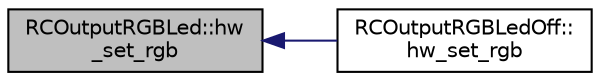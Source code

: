 digraph "RCOutputRGBLed::hw_set_rgb"
{
 // INTERACTIVE_SVG=YES
  edge [fontname="Helvetica",fontsize="10",labelfontname="Helvetica",labelfontsize="10"];
  node [fontname="Helvetica",fontsize="10",shape=record];
  rankdir="LR";
  Node1 [label="RCOutputRGBLed::hw\l_set_rgb",height=0.2,width=0.4,color="black", fillcolor="grey75", style="filled", fontcolor="black"];
  Node1 -> Node2 [dir="back",color="midnightblue",fontsize="10",style="solid",fontname="Helvetica"];
  Node2 [label="RCOutputRGBLedOff::\lhw_set_rgb",height=0.2,width=0.4,color="black", fillcolor="white", style="filled",URL="$classRCOutputRGBLedOff.html#a6572290758ce733896987f2c256a7fa5"];
}
